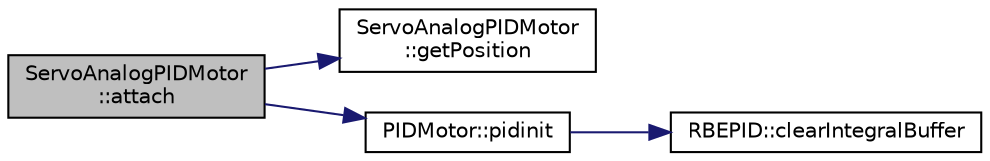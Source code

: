 digraph "ServoAnalogPIDMotor::attach"
{
  edge [fontname="Helvetica",fontsize="10",labelfontname="Helvetica",labelfontsize="10"];
  node [fontname="Helvetica",fontsize="10",shape=record];
  rankdir="LR";
  Node4 [label="ServoAnalogPIDMotor\l::attach",height=0.2,width=0.4,color="black", fillcolor="grey75", style="filled", fontcolor="black"];
  Node4 -> Node5 [color="midnightblue",fontsize="10",style="solid",fontname="Helvetica"];
  Node5 [label="ServoAnalogPIDMotor\l::getPosition",height=0.2,width=0.4,color="black", fillcolor="white", style="filled",URL="$classServoAnalogPIDMotor.html#ad6ea5e73f0ee9edf35ae1a3c59eee467"];
  Node4 -> Node6 [color="midnightblue",fontsize="10",style="solid",fontname="Helvetica"];
  Node6 [label="PIDMotor::pidinit",height=0.2,width=0.4,color="black", fillcolor="white", style="filled",URL="$classPIDMotor.html#a32adc7f86caa0f3c97161d945ccc1c5c"];
  Node6 -> Node7 [color="midnightblue",fontsize="10",style="solid",fontname="Helvetica"];
  Node7 [label="RBEPID::clearIntegralBuffer",height=0.2,width=0.4,color="black", fillcolor="white", style="filled",URL="$classRBEPID.html#adc6954f2aaa12295fc58ca1dcfca3dc1"];
}
